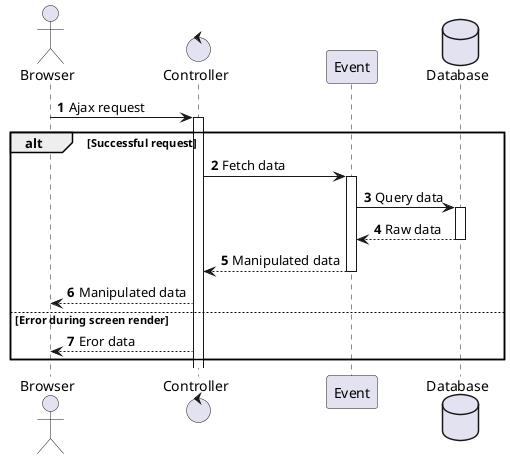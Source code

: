 @startuml ofbiz
autonumber
actor Browser
control Controller
participant Event
database Database

Browser -> Controller : Ajax request
activate Controller

alt Successful request
  Controller -> Event : Fetch data
  activate Event

  Event -> Database : Query data
  activate Database

  return Raw data
  return Manipulated data
  Controller --> Browser : Manipulated data
else Error during screen render
  Controller --> Browser : Eror data
end

@enduml

